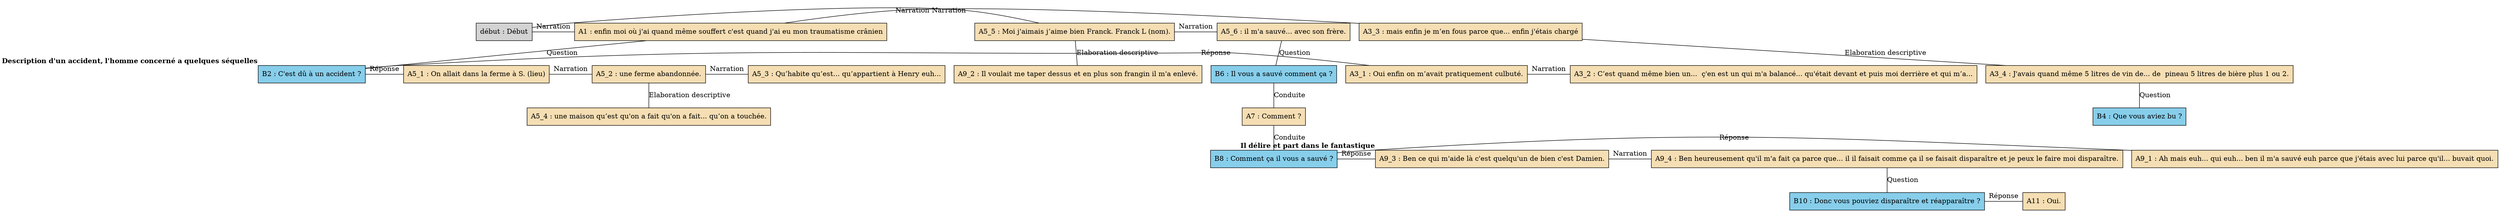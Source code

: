 digraph E14 {
	node [shape=box style=filled]
	"début" [label="début : Début" xlabel=""]
	A1 [label="A1 : enfin moi où j'ai quand même souffert c'est quand j'ai eu mon traumatisme crânien" fillcolor=wheat xlabel=""]
	B2 [label="B2 : C'est dû à un accident ?" fillcolor=skyblue xlabel=<<B>Description d'un accident, l'homme concerné a quelques séquelles</B>>]
	A3_1 [label="A3_1 : Oui enfin on m’avait pratiquement culbuté." fillcolor=wheat xlabel=""]
	A3_2 [label="A3_2 : C’est quand même bien un...  ç'en est un qui m'a balancé... qu'était devant et puis moi derrière et qui m’a..." fillcolor=wheat xlabel=""]
	A3_3 [label="A3_3 : mais enfin je m’en fous parce que... enfin j'étais chargé" fillcolor=wheat xlabel=""]
	A3_4 [label="A3_4 : J'avais quand même 5 litres de vin de... de  pineau 5 litres de bière plus 1 ou 2." fillcolor=wheat xlabel=""]
	B4 [label="B4 : Que vous aviez bu ?" fillcolor=skyblue xlabel=""]
	A5_1 [label="A5_1 : On allait dans la ferme à S. (lieu)" fillcolor=wheat xlabel=""]
	A5_2 [label="A5_2 : une ferme abandonnée." fillcolor=wheat xlabel=""]
	A5_3 [label="A5_3 : Qu’habite qu’est... qu’appartient à Henry euh..." fillcolor=wheat xlabel=""]
	A5_4 [label="A5_4 : une maison qu’est qu'on a fait qu'on a fait... qu’on a touchée." fillcolor=wheat xlabel=""]
	A5_5 [label="A5_5 : Moi j'aimais j’aime bien Franck. Franck L (nom)." fillcolor=wheat xlabel=""]
	A5_6 [label="A5_6 : il m'a sauvé... avec son frère." fillcolor=wheat xlabel=""]
	B6 [label="B6 : Il vous a sauvé comment ça ?" fillcolor=skyblue xlabel=""]
	A7 [label="A7 : Comment ?" fillcolor=wheat xlabel=""]
	B8 [label="B8 : Comment ça il vous a sauvé ?" fillcolor=skyblue xlabel=""]
	A9_1 [label="A9_1 : Ah mais euh... qui euh... ben il m'a sauvé euh parce que j'étais avec lui parce qu'il... buvait quoi." fillcolor=wheat xlabel=""]
	A9_2 [label="A9_2 : Il voulait me taper dessus et en plus son frangin il m'a enlevé." fillcolor=wheat xlabel=""]
	A9_3 [label="A9_3 : Ben ce qui m'aide là c'est quelqu'un de bien c'est Damien." fillcolor=wheat xlabel=<<B>Il délire et part dans le fantastique</B>>]
	A9_4 [label="A9_4 : Ben heureusement qu'il m'a fait ça parce que... il il faisait comme ça il se faisait disparaître et je peux le faire moi disparaître." fillcolor=wheat xlabel=""]
	B10 [label="B10 : Donc vous pouviez disparaître et réapparaître ?" fillcolor=skyblue xlabel=""]
	A11 [label="A11 : Oui." fillcolor=wheat xlabel=""]
	{
		rank=same
		"début"
		A1
		"début" -> A1 [label=Narration dir=none]
	}
	A1 -> B2 [label=Question dir=none]
	{
		rank=same
		B2
		A3_1
		B2 -> A3_1 [label="Réponse" dir=none]
	}
	{
		rank=same
		A3_1
		A3_2
		A3_1 -> A3_2 [label=Narration dir=none]
	}
	{
		rank=same
		A1
		A3_3
		A1 -> A3_3 [label=Narration dir=none]
	}
	A3_3 -> A3_4 [label="Elaboration descriptive" dir=none]
	A3_4 -> B4 [label=Question dir=none]
	{
		rank=same
		B2
		A5_1
		B2 -> A5_1 [label="Réponse" dir=none]
	}
	{
		rank=same
		A5_1
		A5_2
		A5_1 -> A5_2 [label=Narration dir=none]
	}
	{
		rank=same
		A5_2
		A5_3
		A5_2 -> A5_3 [label=Narration dir=none]
	}
	A5_2 -> A5_4 [label="Elaboration descriptive" dir=none]
	{
		rank=same
		"début"
		A5_5
		"début" -> A5_5 [label=Narration dir=none]
	}
	{
		rank=same
		A5_5
		A5_6
		A5_5 -> A5_6 [label=Narration dir=none]
	}
	A5_6 -> B6 [label=Question dir=none]
	B6 -> A7 [label=Conduite dir=none]
	A7 -> B8 [label=Conduite dir=none]
	{
		rank=same
		B8
		A9_1
		B8 -> A9_1 [label="Réponse" dir=none]
	}
	A5_5 -> A9_2 [label="Elaboration descriptive" dir=none]
	{
		rank=same
		B8
		A9_3
		B8 -> A9_3 [label="Réponse" dir=none]
	}
	{
		rank=same
		A9_3
		A9_4
		A9_3 -> A9_4 [label=Narration dir=none]
	}
	A9_4 -> B10 [label=Question dir=none]
	{
		rank=same
		B10
		A11
		B10 -> A11 [label="Réponse" dir=none]
	}
}
